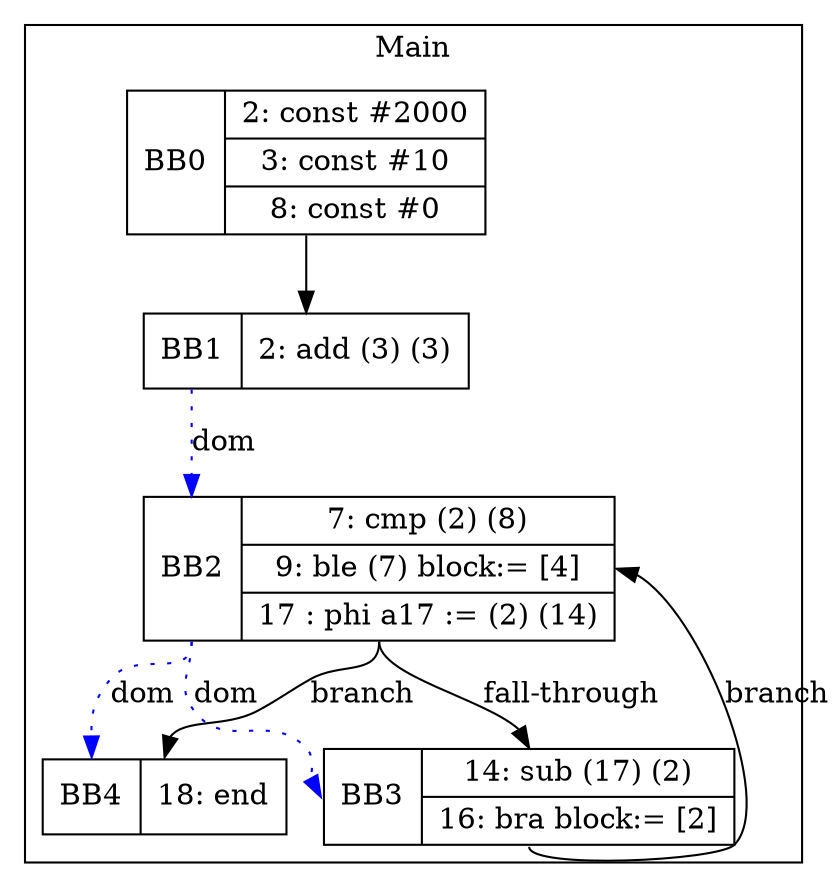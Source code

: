 digraph G {
node [shape=record];
subgraph cluster_main{
label = "Main";
BB0 [shape=record, label="<b>BB0|{2: const #2000|3: const #10|8: const #0}"];
BB1 [shape=record, label="<b>BB1|{2: add (3) (3)}"];
BB2 [shape=record, label="<b>BB2|{7: cmp (2) (8)|9: ble (7) block:= [4]|17 : phi a17 := (2) (14)}"];
BB3 [shape=record, label="<b>BB3|{14: sub (17) (2)|16: bra block:= [2]}"];
BB4 [shape=record, label="<b>BB4|{18: end}"];
}
BB0:s -> BB1:n ;
BB2:b -> BB3:b [color=blue, style=dotted, label="dom"];
BB2:b -> BB4:b [color=blue, style=dotted, label="dom"];
BB1:b -> BB2:b [color=blue, style=dotted, label="dom"];
BB2:s -> BB4:n [label="branch"];
BB3:s -> BB2:e [label="branch"];
BB2:s -> BB3:n [label="fall-through"];
}
